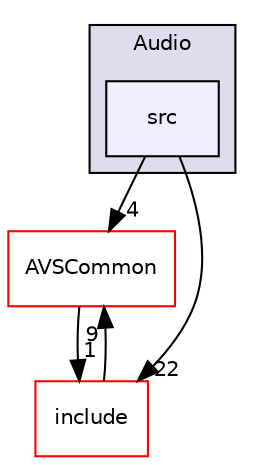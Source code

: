 digraph "/workplace/avs-device-sdk/ApplicationUtilities/Resources/Audio/src" {
  compound=true
  node [ fontsize="10", fontname="Helvetica"];
  edge [ labelfontsize="10", labelfontname="Helvetica"];
  subgraph clusterdir_3d91e97c9556b93865bb7c5dee8d4e5e {
    graph [ bgcolor="#ddddee", pencolor="black", label="Audio" fontname="Helvetica", fontsize="10", URL="dir_3d91e97c9556b93865bb7c5dee8d4e5e.html"]
  dir_b51783db643fb76509d872fb0290629a [shape=box, label="src", style="filled", fillcolor="#eeeeff", pencolor="black", URL="dir_b51783db643fb76509d872fb0290629a.html"];
  }
  dir_13e65effb2bde530b17b3d5eefcd0266 [shape=box label="AVSCommon" fillcolor="white" style="filled" color="red" URL="dir_13e65effb2bde530b17b3d5eefcd0266.html"];
  dir_0fab1f71be7e23bf3bab649bfb25be86 [shape=box label="include" fillcolor="white" style="filled" color="red" URL="dir_0fab1f71be7e23bf3bab649bfb25be86.html"];
  dir_13e65effb2bde530b17b3d5eefcd0266->dir_0fab1f71be7e23bf3bab649bfb25be86 [headlabel="1", labeldistance=1.5 headhref="dir_000017_000129.html"];
  dir_0fab1f71be7e23bf3bab649bfb25be86->dir_13e65effb2bde530b17b3d5eefcd0266 [headlabel="9", labeldistance=1.5 headhref="dir_000129_000017.html"];
  dir_b51783db643fb76509d872fb0290629a->dir_13e65effb2bde530b17b3d5eefcd0266 [headlabel="4", labeldistance=1.5 headhref="dir_000132_000017.html"];
  dir_b51783db643fb76509d872fb0290629a->dir_0fab1f71be7e23bf3bab649bfb25be86 [headlabel="22", labeldistance=1.5 headhref="dir_000132_000129.html"];
}
